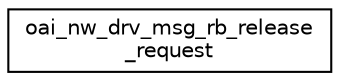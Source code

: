 digraph "Graphical Class Hierarchy"
{
 // LATEX_PDF_SIZE
  edge [fontname="Helvetica",fontsize="10",labelfontname="Helvetica",labelfontsize="10"];
  node [fontname="Helvetica",fontsize="10",shape=record];
  rankdir="LR";
  Node0 [label="oai_nw_drv_msg_rb_release\l_request",height=0.2,width=0.4,color="black", fillcolor="white", style="filled",URL="$structoai__nw__drv__msg__rb__release__request.html",tooltip=" "];
}
